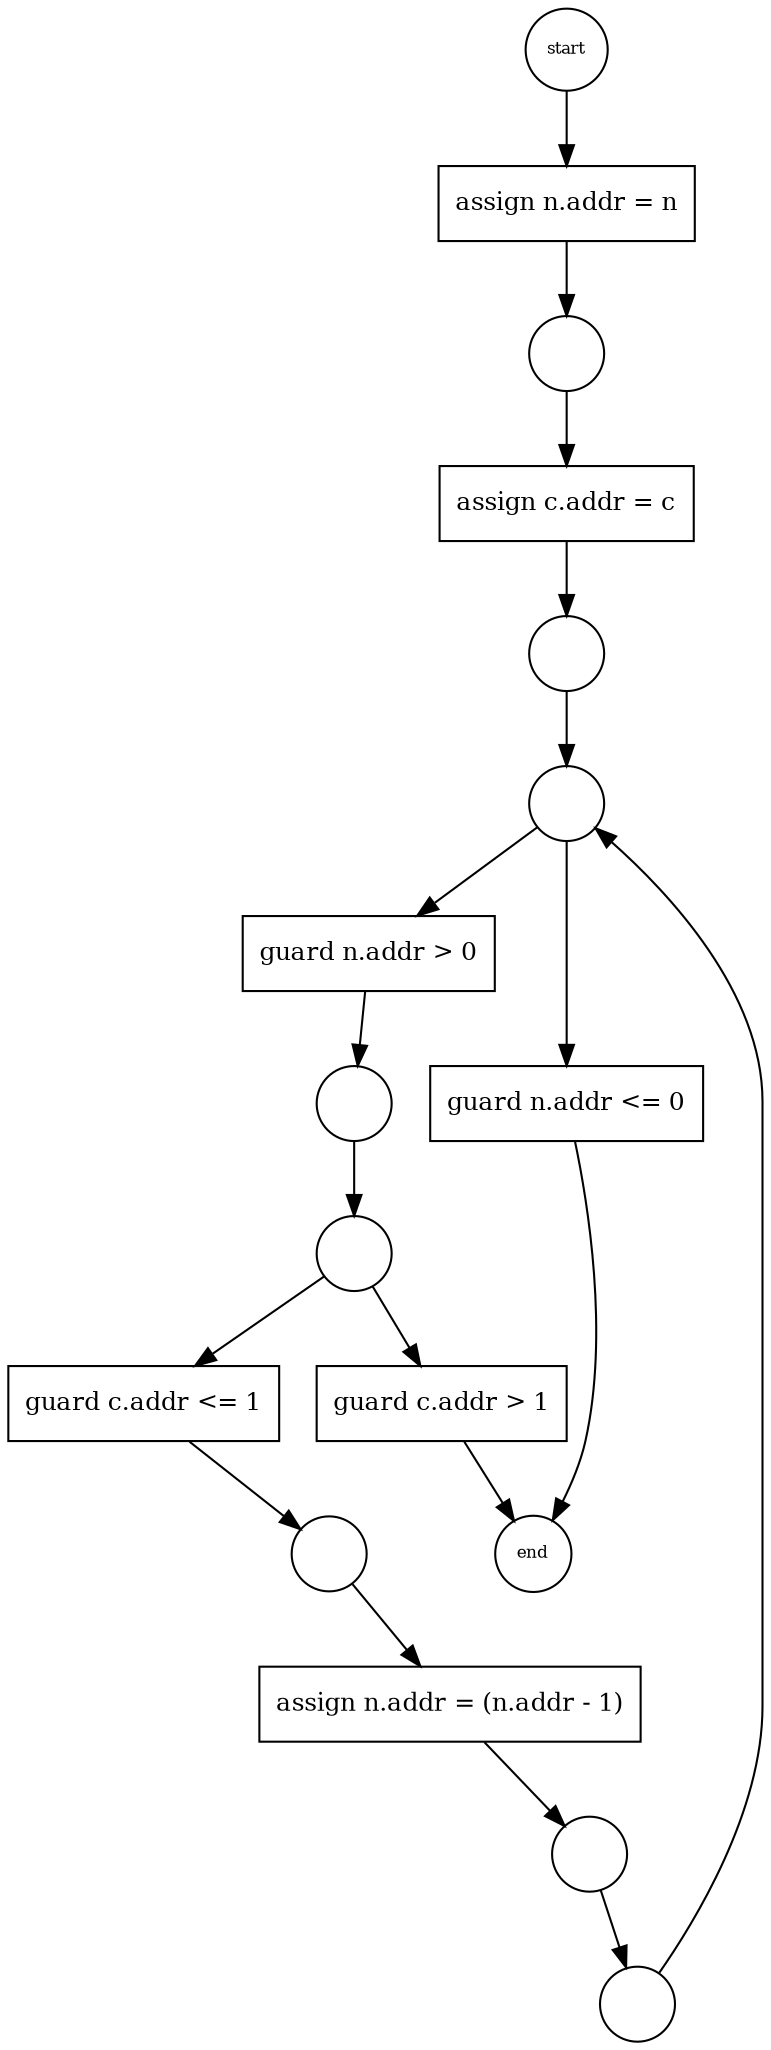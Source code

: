 digraph test{
n_0 [shape=circle,fontsize=8,label=""];
n_0 -> n_1;
n_1 [shape=circle,fontsize=8,label=""];
e_0 [shape=box,fontsize=12,label="guard n.addr > 0"];
n_1 -> e_0;
e_0 -> n_2;
e_1 [shape=box,fontsize=12,label="guard n.addr <= 0"];
n_1 -> e_1;
e_1 -> n_7;
n_2 [shape=circle,fontsize=8,label=""];
n_2 -> n_3;
n_3 [shape=circle,fontsize=8,label=""];
e_2 [shape=box,fontsize=12,label="guard c.addr <= 1"];
n_3 -> e_2;
e_2 -> n_6;
e_3 [shape=box,fontsize=12,label="guard c.addr > 1"];
n_3 -> e_3;
e_3 -> n_7;
n_4 [shape=circle,fontsize=8,label=""];
n_4 -> n_5;
n_5 [shape=circle,fontsize=8,label=""];
n_5 -> n_1;
n_6 [shape=circle,fontsize=8,label=""];
e_4 [shape=box,fontsize=12,label="assign n.addr = (n.addr - 1)"];
n_6 -> e_4;
e_4 -> n_4;
n_7 [shape=circle,fontsize=8,label="end"];
n_8 [shape=circle,fontsize=8,label=""];
e_5 [shape=box,fontsize=12,label="assign c.addr = c"];
n_8 -> e_5;
e_5 -> n_0;
n_9 [shape=circle,fontsize=8,label="start"];
e_6 [shape=box,fontsize=12,label="assign n.addr = n"];
n_9 -> e_6;
e_6 -> n_8;
}
